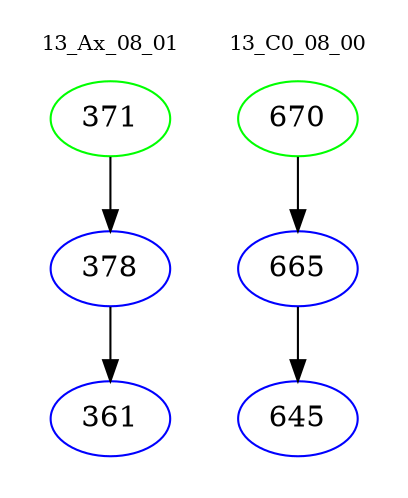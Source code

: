digraph{
subgraph cluster_0 {
color = white
label = "13_Ax_08_01";
fontsize=10;
T0_371 [label="371", color="green"]
T0_371 -> T0_378 [color="black"]
T0_378 [label="378", color="blue"]
T0_378 -> T0_361 [color="black"]
T0_361 [label="361", color="blue"]
}
subgraph cluster_1 {
color = white
label = "13_C0_08_00";
fontsize=10;
T1_670 [label="670", color="green"]
T1_670 -> T1_665 [color="black"]
T1_665 [label="665", color="blue"]
T1_665 -> T1_645 [color="black"]
T1_645 [label="645", color="blue"]
}
}
